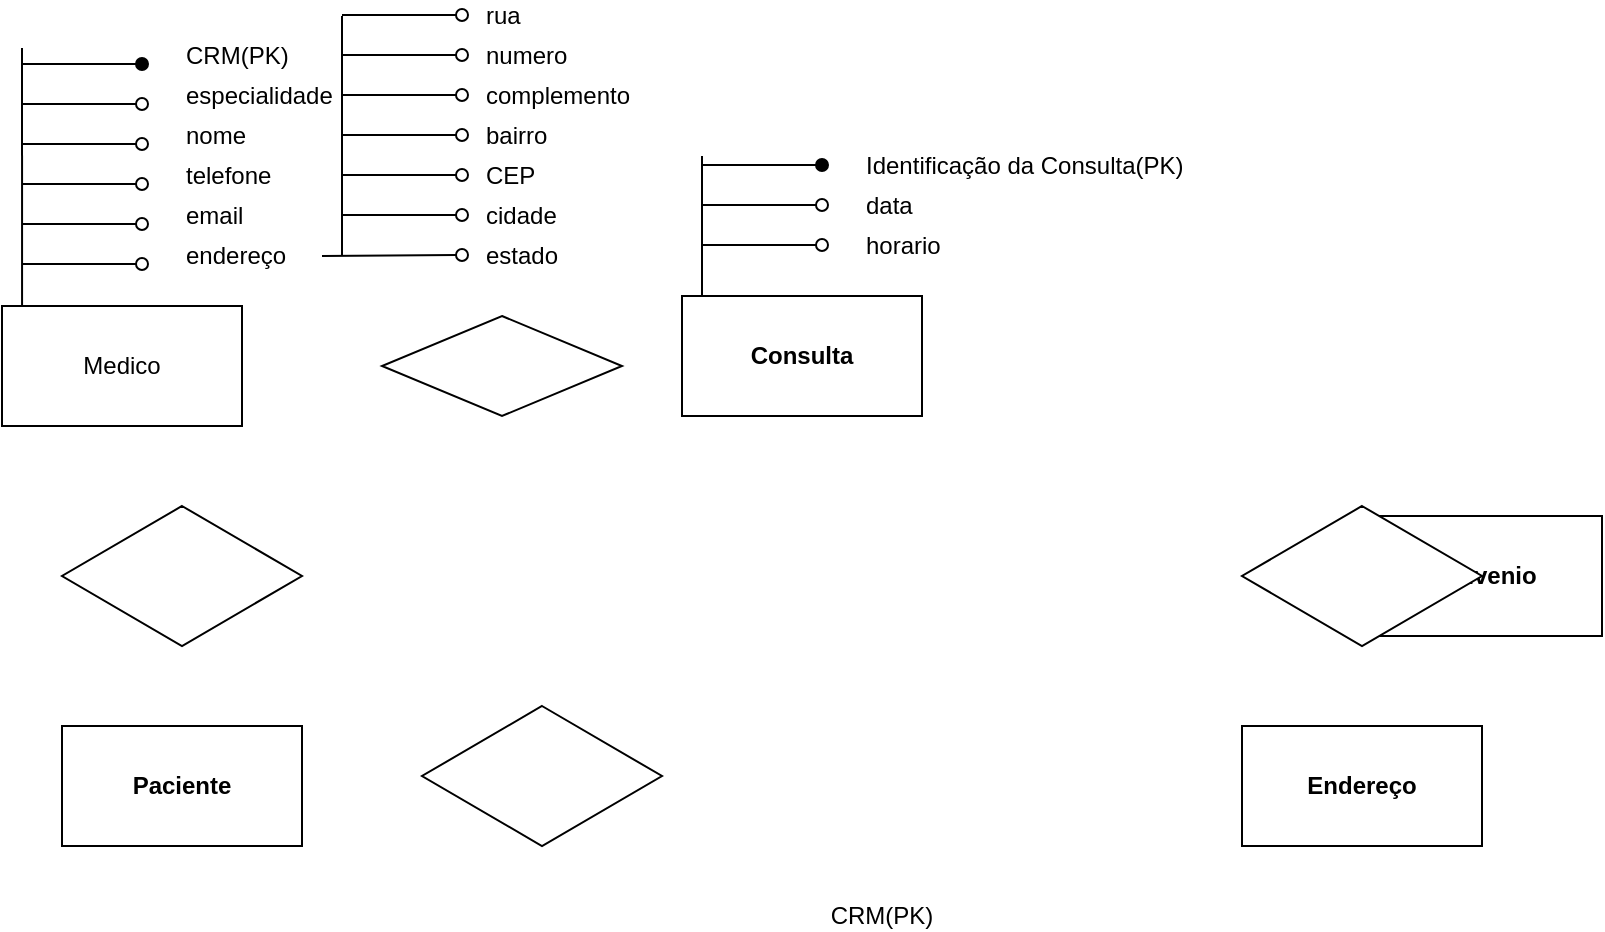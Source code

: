 <mxfile version="24.7.17">
  <diagram name="Página-1" id="WsOJWzSOh25jcyPQUqbD">
    <mxGraphModel dx="1434" dy="786" grid="1" gridSize="10" guides="1" tooltips="1" connect="1" arrows="1" fold="1" page="1" pageScale="1" pageWidth="827" pageHeight="1169" math="0" shadow="0">
      <root>
        <mxCell id="0" />
        <mxCell id="1" parent="0" />
        <mxCell id="O9zAi6x6gL_Y8VhMJgMi-1" value="Medico" style="rounded=0;whiteSpace=wrap;html=1;" vertex="1" parent="1">
          <mxGeometry x="20" y="160" width="120" height="60" as="geometry" />
        </mxCell>
        <mxCell id="O9zAi6x6gL_Y8VhMJgMi-2" value="&lt;b&gt;Paciente&lt;/b&gt;" style="rounded=0;whiteSpace=wrap;html=1;" vertex="1" parent="1">
          <mxGeometry x="50" y="370" width="120" height="60" as="geometry" />
        </mxCell>
        <mxCell id="O9zAi6x6gL_Y8VhMJgMi-4" value="&lt;b&gt;Consulta&lt;/b&gt;" style="rounded=0;whiteSpace=wrap;html=1;" vertex="1" parent="1">
          <mxGeometry x="360" y="155" width="120" height="60" as="geometry" />
        </mxCell>
        <mxCell id="O9zAi6x6gL_Y8VhMJgMi-5" value="&lt;strong&gt;Convenio&lt;/strong&gt;" style="rounded=0;whiteSpace=wrap;html=1;" vertex="1" parent="1">
          <mxGeometry x="700" y="265" width="120" height="60" as="geometry" />
        </mxCell>
        <mxCell id="O9zAi6x6gL_Y8VhMJgMi-6" value="&lt;strong&gt;Endereço&lt;/strong&gt;" style="rounded=0;whiteSpace=wrap;html=1;" vertex="1" parent="1">
          <mxGeometry x="640" y="370" width="120" height="60" as="geometry" />
        </mxCell>
        <mxCell id="O9zAi6x6gL_Y8VhMJgMi-11" value="" style="rhombus;whiteSpace=wrap;html=1;" vertex="1" parent="1">
          <mxGeometry x="210" y="165" width="120" height="50" as="geometry" />
        </mxCell>
        <mxCell id="O9zAi6x6gL_Y8VhMJgMi-12" value="" style="rhombus;whiteSpace=wrap;html=1;" vertex="1" parent="1">
          <mxGeometry x="640" y="260" width="120" height="70" as="geometry" />
        </mxCell>
        <mxCell id="O9zAi6x6gL_Y8VhMJgMi-13" value="" style="rhombus;whiteSpace=wrap;html=1;" vertex="1" parent="1">
          <mxGeometry x="50" y="260" width="120" height="70" as="geometry" />
        </mxCell>
        <mxCell id="O9zAi6x6gL_Y8VhMJgMi-14" value="" style="rhombus;whiteSpace=wrap;html=1;" vertex="1" parent="1">
          <mxGeometry x="230" y="360" width="120" height="70" as="geometry" />
        </mxCell>
        <mxCell id="O9zAi6x6gL_Y8VhMJgMi-15" value="" style="endArrow=oval;html=1;rounded=0;jumpStyle=none;jumpSize=6;endFill=1;align=left;verticalAlign=middle;" edge="1" parent="1">
          <mxGeometry width="50" height="50" relative="1" as="geometry">
            <mxPoint x="30" y="39" as="sourcePoint" />
            <mxPoint x="90" y="39" as="targetPoint" />
            <Array as="points" />
          </mxGeometry>
        </mxCell>
        <mxCell id="O9zAi6x6gL_Y8VhMJgMi-16" value="" style="endArrow=oval;html=1;rounded=0;jumpStyle=none;jumpSize=6;endFill=0;" edge="1" parent="1">
          <mxGeometry width="50" height="50" relative="1" as="geometry">
            <mxPoint x="30" y="99" as="sourcePoint" />
            <mxPoint x="90" y="99" as="targetPoint" />
            <Array as="points" />
          </mxGeometry>
        </mxCell>
        <mxCell id="O9zAi6x6gL_Y8VhMJgMi-17" value="" style="endArrow=oval;html=1;rounded=0;jumpStyle=none;jumpSize=6;endFill=0;" edge="1" parent="1">
          <mxGeometry width="50" height="50" relative="1" as="geometry">
            <mxPoint x="30" y="119" as="sourcePoint" />
            <mxPoint x="90" y="119" as="targetPoint" />
            <Array as="points" />
          </mxGeometry>
        </mxCell>
        <mxCell id="O9zAi6x6gL_Y8VhMJgMi-19" value="" style="endArrow=oval;html=1;rounded=0;jumpStyle=none;jumpSize=6;endFill=0;" edge="1" parent="1">
          <mxGeometry width="50" height="50" relative="1" as="geometry">
            <mxPoint x="30" y="79" as="sourcePoint" />
            <mxPoint x="90" y="79" as="targetPoint" />
            <Array as="points" />
          </mxGeometry>
        </mxCell>
        <mxCell id="O9zAi6x6gL_Y8VhMJgMi-20" value="" style="endArrow=oval;html=1;rounded=0;jumpStyle=none;jumpSize=6;endFill=0;" edge="1" parent="1">
          <mxGeometry width="50" height="50" relative="1" as="geometry">
            <mxPoint x="30" y="59" as="sourcePoint" />
            <mxPoint x="90" y="59" as="targetPoint" />
            <Array as="points" />
          </mxGeometry>
        </mxCell>
        <mxCell id="O9zAi6x6gL_Y8VhMJgMi-22" value="especialidade" style="text;html=1;align=left;verticalAlign=middle;whiteSpace=wrap;rounded=0;" vertex="1" parent="1">
          <mxGeometry x="110" y="50" width="60" height="10" as="geometry" />
        </mxCell>
        <mxCell id="O9zAi6x6gL_Y8VhMJgMi-23" value="CRM(PK)" style="text;html=1;align=left;verticalAlign=middle;whiteSpace=wrap;rounded=0;" vertex="1" parent="1">
          <mxGeometry x="110" y="30" width="60" height="10" as="geometry" />
        </mxCell>
        <mxCell id="O9zAi6x6gL_Y8VhMJgMi-25" value="endereço" style="text;html=1;align=left;verticalAlign=middle;whiteSpace=wrap;rounded=0;" vertex="1" parent="1">
          <mxGeometry x="110" y="130" width="60" height="10" as="geometry" />
        </mxCell>
        <mxCell id="O9zAi6x6gL_Y8VhMJgMi-26" value="email" style="text;html=1;align=left;verticalAlign=middle;whiteSpace=wrap;rounded=0;" vertex="1" parent="1">
          <mxGeometry x="110" y="110" width="60" height="10" as="geometry" />
        </mxCell>
        <mxCell id="O9zAi6x6gL_Y8VhMJgMi-27" value="CRM(PK)" style="text;html=1;align=center;verticalAlign=middle;whiteSpace=wrap;rounded=0;" vertex="1" parent="1">
          <mxGeometry x="430" y="460" width="60" height="10" as="geometry" />
        </mxCell>
        <mxCell id="O9zAi6x6gL_Y8VhMJgMi-38" value="" style="endArrow=oval;html=1;rounded=0;jumpStyle=none;jumpSize=6;endFill=0;" edge="1" parent="1">
          <mxGeometry width="50" height="50" relative="1" as="geometry">
            <mxPoint x="30" y="139" as="sourcePoint" />
            <mxPoint x="90" y="139" as="targetPoint" />
            <Array as="points" />
          </mxGeometry>
        </mxCell>
        <mxCell id="O9zAi6x6gL_Y8VhMJgMi-39" value="telefone" style="text;html=1;align=left;verticalAlign=middle;whiteSpace=wrap;rounded=0;" vertex="1" parent="1">
          <mxGeometry x="110" y="90" width="60" height="10" as="geometry" />
        </mxCell>
        <mxCell id="O9zAi6x6gL_Y8VhMJgMi-40" value="nome" style="text;html=1;align=left;verticalAlign=middle;whiteSpace=wrap;rounded=0;" vertex="1" parent="1">
          <mxGeometry x="110" y="70" width="60" height="10" as="geometry" />
        </mxCell>
        <mxCell id="O9zAi6x6gL_Y8VhMJgMi-41" value="" style="endArrow=none;html=1;rounded=0;exitX=0.167;exitY=-0.017;exitDx=0;exitDy=0;exitPerimeter=0;" edge="1" parent="1">
          <mxGeometry width="50" height="50" relative="1" as="geometry">
            <mxPoint x="30.04" y="160.0" as="sourcePoint" />
            <mxPoint x="30" y="31.02" as="targetPoint" />
          </mxGeometry>
        </mxCell>
        <mxCell id="O9zAi6x6gL_Y8VhMJgMi-49" value="" style="endArrow=oval;html=1;rounded=0;jumpStyle=none;jumpSize=6;endFill=0;" edge="1" parent="1">
          <mxGeometry width="50" height="50" relative="1" as="geometry">
            <mxPoint x="190" y="34.5" as="sourcePoint" />
            <mxPoint x="250" y="34.5" as="targetPoint" />
            <Array as="points" />
          </mxGeometry>
        </mxCell>
        <mxCell id="O9zAi6x6gL_Y8VhMJgMi-50" value="" style="endArrow=oval;html=1;rounded=0;jumpStyle=none;jumpSize=6;endFill=0;" edge="1" parent="1">
          <mxGeometry width="50" height="50" relative="1" as="geometry">
            <mxPoint x="190" y="54.5" as="sourcePoint" />
            <mxPoint x="250" y="54.5" as="targetPoint" />
            <Array as="points" />
          </mxGeometry>
        </mxCell>
        <mxCell id="O9zAi6x6gL_Y8VhMJgMi-51" value="" style="endArrow=oval;html=1;rounded=0;jumpStyle=none;jumpSize=6;endFill=0;" edge="1" parent="1">
          <mxGeometry width="50" height="50" relative="1" as="geometry">
            <mxPoint x="190" y="14.5" as="sourcePoint" />
            <mxPoint x="250" y="14.5" as="targetPoint" />
            <Array as="points" />
          </mxGeometry>
        </mxCell>
        <mxCell id="O9zAi6x6gL_Y8VhMJgMi-52" value="" style="endArrow=oval;html=1;rounded=0;jumpStyle=none;jumpSize=6;endFill=0;" edge="1" parent="1">
          <mxGeometry width="50" height="50" relative="1" as="geometry">
            <mxPoint x="190" y="74.5" as="sourcePoint" />
            <mxPoint x="250" y="74.5" as="targetPoint" />
            <Array as="points" />
          </mxGeometry>
        </mxCell>
        <mxCell id="O9zAi6x6gL_Y8VhMJgMi-53" value="" style="endArrow=oval;html=1;rounded=0;jumpStyle=none;jumpSize=6;endFill=0;" edge="1" parent="1">
          <mxGeometry width="50" height="50" relative="1" as="geometry">
            <mxPoint x="190" y="94.5" as="sourcePoint" />
            <mxPoint x="250" y="94.5" as="targetPoint" />
            <Array as="points" />
          </mxGeometry>
        </mxCell>
        <mxCell id="O9zAi6x6gL_Y8VhMJgMi-54" value="" style="endArrow=oval;html=1;rounded=0;jumpStyle=none;jumpSize=6;endFill=0;" edge="1" parent="1">
          <mxGeometry width="50" height="50" relative="1" as="geometry">
            <mxPoint x="190" y="114.5" as="sourcePoint" />
            <mxPoint x="250" y="114.5" as="targetPoint" />
            <Array as="points" />
          </mxGeometry>
        </mxCell>
        <mxCell id="O9zAi6x6gL_Y8VhMJgMi-55" value="" style="endArrow=oval;html=1;rounded=0;jumpStyle=none;jumpSize=6;endFill=0;" edge="1" parent="1">
          <mxGeometry width="50" height="50" relative="1" as="geometry">
            <mxPoint x="180" y="135" as="sourcePoint" />
            <mxPoint x="250" y="134.5" as="targetPoint" />
            <Array as="points" />
          </mxGeometry>
        </mxCell>
        <mxCell id="O9zAi6x6gL_Y8VhMJgMi-56" value="rua" style="text;html=1;align=left;verticalAlign=middle;whiteSpace=wrap;rounded=0;" vertex="1" parent="1">
          <mxGeometry x="260" y="10" width="60" height="10" as="geometry" />
        </mxCell>
        <mxCell id="O9zAi6x6gL_Y8VhMJgMi-57" value="numero" style="text;html=1;align=left;verticalAlign=middle;whiteSpace=wrap;rounded=0;" vertex="1" parent="1">
          <mxGeometry x="260" y="30" width="60" height="10" as="geometry" />
        </mxCell>
        <mxCell id="O9zAi6x6gL_Y8VhMJgMi-58" value="complemento" style="text;html=1;align=left;verticalAlign=middle;whiteSpace=wrap;rounded=0;" vertex="1" parent="1">
          <mxGeometry x="260" y="50" width="60" height="10" as="geometry" />
        </mxCell>
        <mxCell id="O9zAi6x6gL_Y8VhMJgMi-59" value="bairro" style="text;html=1;align=left;verticalAlign=middle;whiteSpace=wrap;rounded=0;" vertex="1" parent="1">
          <mxGeometry x="260" y="70" width="60" height="10" as="geometry" />
        </mxCell>
        <mxCell id="O9zAi6x6gL_Y8VhMJgMi-60" value="CEP" style="text;html=1;align=left;verticalAlign=middle;whiteSpace=wrap;rounded=0;" vertex="1" parent="1">
          <mxGeometry x="260" y="90" width="60" height="10" as="geometry" />
        </mxCell>
        <mxCell id="O9zAi6x6gL_Y8VhMJgMi-61" value="cidade" style="text;html=1;align=left;verticalAlign=middle;whiteSpace=wrap;rounded=0;" vertex="1" parent="1">
          <mxGeometry x="260" y="110" width="60" height="10" as="geometry" />
        </mxCell>
        <mxCell id="O9zAi6x6gL_Y8VhMJgMi-62" value="estado" style="text;html=1;align=left;verticalAlign=middle;whiteSpace=wrap;rounded=0;" vertex="1" parent="1">
          <mxGeometry x="260" y="130" width="60" height="10" as="geometry" />
        </mxCell>
        <mxCell id="O9zAi6x6gL_Y8VhMJgMi-64" value="" style="endArrow=none;html=1;rounded=0;" edge="1" parent="1">
          <mxGeometry width="50" height="50" relative="1" as="geometry">
            <mxPoint x="190" y="135" as="sourcePoint" />
            <mxPoint x="190" y="15" as="targetPoint" />
            <Array as="points">
              <mxPoint x="190" y="95" />
            </Array>
          </mxGeometry>
        </mxCell>
        <mxCell id="O9zAi6x6gL_Y8VhMJgMi-67" value="" style="endArrow=oval;html=1;rounded=0;jumpStyle=none;jumpSize=6;endFill=1;align=left;verticalAlign=middle;" edge="1" parent="1">
          <mxGeometry width="50" height="50" relative="1" as="geometry">
            <mxPoint x="370" y="89.5" as="sourcePoint" />
            <mxPoint x="430" y="89.5" as="targetPoint" />
            <Array as="points" />
          </mxGeometry>
        </mxCell>
        <mxCell id="O9zAi6x6gL_Y8VhMJgMi-70" value="" style="endArrow=oval;html=1;rounded=0;jumpStyle=none;jumpSize=6;endFill=0;" edge="1" parent="1">
          <mxGeometry width="50" height="50" relative="1" as="geometry">
            <mxPoint x="370" y="129.5" as="sourcePoint" />
            <mxPoint x="430" y="129.5" as="targetPoint" />
            <Array as="points" />
          </mxGeometry>
        </mxCell>
        <mxCell id="O9zAi6x6gL_Y8VhMJgMi-71" value="" style="endArrow=oval;html=1;rounded=0;jumpStyle=none;jumpSize=6;endFill=0;" edge="1" parent="1">
          <mxGeometry width="50" height="50" relative="1" as="geometry">
            <mxPoint x="370" y="109.5" as="sourcePoint" />
            <mxPoint x="430" y="109.5" as="targetPoint" />
            <Array as="points" />
          </mxGeometry>
        </mxCell>
        <mxCell id="O9zAi6x6gL_Y8VhMJgMi-73" value="" style="endArrow=none;html=1;rounded=0;" edge="1" parent="1">
          <mxGeometry width="50" height="50" relative="1" as="geometry">
            <mxPoint x="370" y="155" as="sourcePoint" />
            <mxPoint x="370" y="85" as="targetPoint" />
          </mxGeometry>
        </mxCell>
        <mxCell id="O9zAi6x6gL_Y8VhMJgMi-74" value="Identificação da Consulta(PK)" style="text;html=1;align=left;verticalAlign=middle;whiteSpace=wrap;rounded=0;" vertex="1" parent="1">
          <mxGeometry x="450" y="85" width="170" height="10" as="geometry" />
        </mxCell>
        <mxCell id="O9zAi6x6gL_Y8VhMJgMi-75" value="data" style="text;html=1;align=left;verticalAlign=middle;whiteSpace=wrap;rounded=0;" vertex="1" parent="1">
          <mxGeometry x="450" y="105" width="60" height="10" as="geometry" />
        </mxCell>
        <mxCell id="O9zAi6x6gL_Y8VhMJgMi-76" value="horario" style="text;html=1;align=left;verticalAlign=middle;whiteSpace=wrap;rounded=0;" vertex="1" parent="1">
          <mxGeometry x="450" y="125" width="60" height="10" as="geometry" />
        </mxCell>
      </root>
    </mxGraphModel>
  </diagram>
</mxfile>
